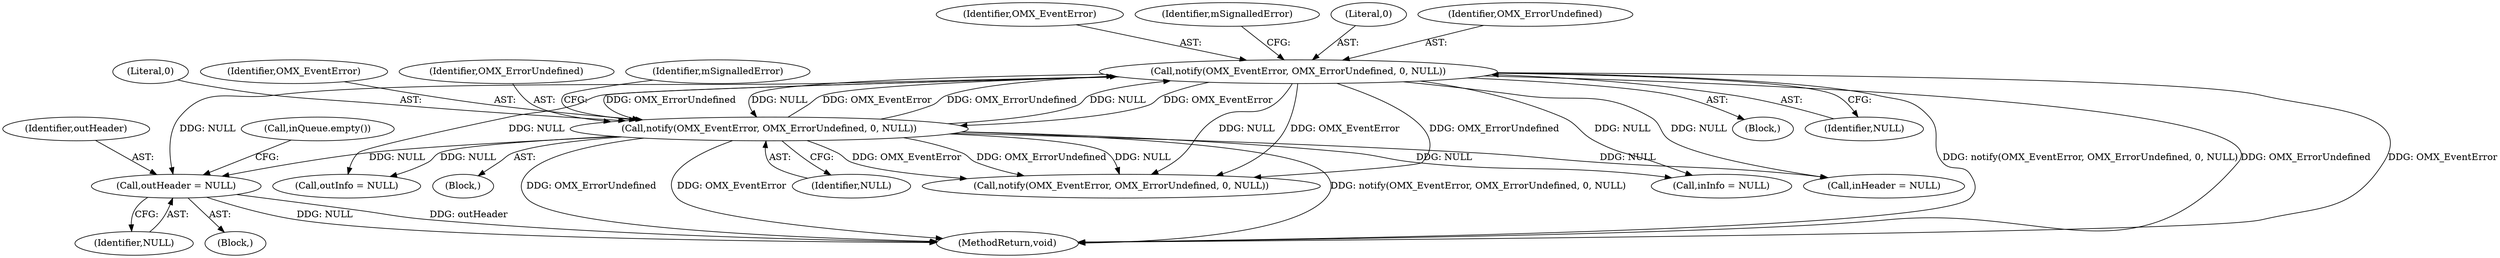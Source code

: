 digraph "0_Android_7cea5cb64b83d690fe02bc210bbdf08f5a87636f_0@pointer" {
"1000339" [label="(Call,outHeader = NULL)"];
"1000222" [label="(Call,notify(OMX_EventError, OMX_ErrorUndefined, 0, NULL))"];
"1000195" [label="(Call,notify(OMX_EventError, OMX_ErrorUndefined, 0, NULL))"];
"1000121" [label="(Call,inQueue.empty())"];
"1000195" [label="(Call,notify(OMX_EventError, OMX_ErrorUndefined, 0, NULL))"];
"1000223" [label="(Identifier,OMX_EventError)"];
"1000342" [label="(MethodReturn,void)"];
"1000340" [label="(Identifier,outHeader)"];
"1000228" [label="(Identifier,mSignalledError)"];
"1000124" [label="(Block,)"];
"1000225" [label="(Literal,0)"];
"1000319" [label="(Call,inInfo = NULL)"];
"1000201" [label="(Identifier,mSignalledError)"];
"1000251" [label="(Call,notify(OMX_EventError, OMX_ErrorUndefined, 0, NULL))"];
"1000324" [label="(Call,inHeader = NULL)"];
"1000196" [label="(Identifier,OMX_EventError)"];
"1000334" [label="(Call,outInfo = NULL)"];
"1000215" [label="(Block,)"];
"1000198" [label="(Literal,0)"];
"1000199" [label="(Identifier,NULL)"];
"1000197" [label="(Identifier,OMX_ErrorUndefined)"];
"1000226" [label="(Identifier,NULL)"];
"1000224" [label="(Identifier,OMX_ErrorUndefined)"];
"1000341" [label="(Identifier,NULL)"];
"1000189" [label="(Block,)"];
"1000339" [label="(Call,outHeader = NULL)"];
"1000222" [label="(Call,notify(OMX_EventError, OMX_ErrorUndefined, 0, NULL))"];
"1000339" -> "1000124"  [label="AST: "];
"1000339" -> "1000341"  [label="CFG: "];
"1000340" -> "1000339"  [label="AST: "];
"1000341" -> "1000339"  [label="AST: "];
"1000121" -> "1000339"  [label="CFG: "];
"1000339" -> "1000342"  [label="DDG: outHeader"];
"1000339" -> "1000342"  [label="DDG: NULL"];
"1000222" -> "1000339"  [label="DDG: NULL"];
"1000195" -> "1000339"  [label="DDG: NULL"];
"1000222" -> "1000215"  [label="AST: "];
"1000222" -> "1000226"  [label="CFG: "];
"1000223" -> "1000222"  [label="AST: "];
"1000224" -> "1000222"  [label="AST: "];
"1000225" -> "1000222"  [label="AST: "];
"1000226" -> "1000222"  [label="AST: "];
"1000228" -> "1000222"  [label="CFG: "];
"1000222" -> "1000342"  [label="DDG: OMX_EventError"];
"1000222" -> "1000342"  [label="DDG: notify(OMX_EventError, OMX_ErrorUndefined, 0, NULL)"];
"1000222" -> "1000342"  [label="DDG: OMX_ErrorUndefined"];
"1000222" -> "1000195"  [label="DDG: OMX_EventError"];
"1000222" -> "1000195"  [label="DDG: OMX_ErrorUndefined"];
"1000222" -> "1000195"  [label="DDG: NULL"];
"1000195" -> "1000222"  [label="DDG: OMX_EventError"];
"1000195" -> "1000222"  [label="DDG: OMX_ErrorUndefined"];
"1000195" -> "1000222"  [label="DDG: NULL"];
"1000222" -> "1000251"  [label="DDG: OMX_EventError"];
"1000222" -> "1000251"  [label="DDG: OMX_ErrorUndefined"];
"1000222" -> "1000251"  [label="DDG: NULL"];
"1000222" -> "1000319"  [label="DDG: NULL"];
"1000222" -> "1000324"  [label="DDG: NULL"];
"1000222" -> "1000334"  [label="DDG: NULL"];
"1000195" -> "1000189"  [label="AST: "];
"1000195" -> "1000199"  [label="CFG: "];
"1000196" -> "1000195"  [label="AST: "];
"1000197" -> "1000195"  [label="AST: "];
"1000198" -> "1000195"  [label="AST: "];
"1000199" -> "1000195"  [label="AST: "];
"1000201" -> "1000195"  [label="CFG: "];
"1000195" -> "1000342"  [label="DDG: notify(OMX_EventError, OMX_ErrorUndefined, 0, NULL)"];
"1000195" -> "1000342"  [label="DDG: OMX_ErrorUndefined"];
"1000195" -> "1000342"  [label="DDG: OMX_EventError"];
"1000195" -> "1000251"  [label="DDG: OMX_EventError"];
"1000195" -> "1000251"  [label="DDG: OMX_ErrorUndefined"];
"1000195" -> "1000251"  [label="DDG: NULL"];
"1000195" -> "1000319"  [label="DDG: NULL"];
"1000195" -> "1000324"  [label="DDG: NULL"];
"1000195" -> "1000334"  [label="DDG: NULL"];
}
